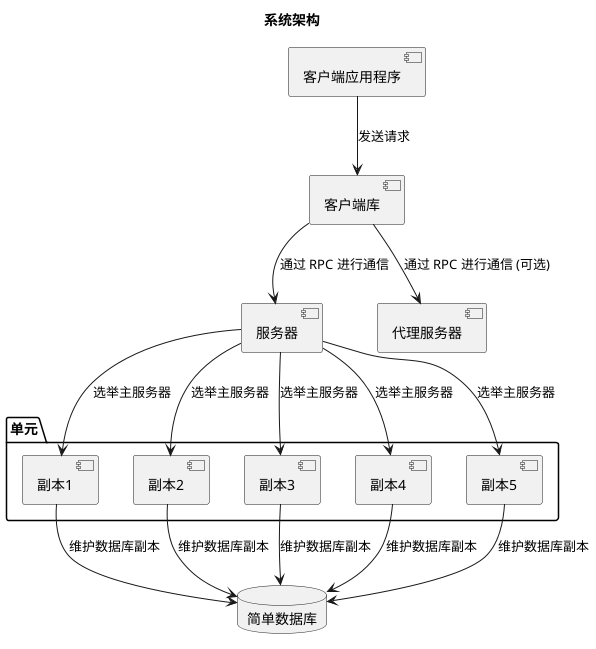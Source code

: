 @startuml
title 系统架构

package "单元" {
  [副本1] as Replica1
  [副本2] as Replica2
  [副本3] as Replica3
  [副本4] as Replica4
  [副本5] as Replica5
}

database "简单数据库" as DB

[客户端库] as ClientLib
[客户端应用程序] as ClientApp
[服务器] as Server
[代理服务器] as ProxyServer

ClientApp --> ClientLib : 发送请求
ClientLib --> Server : 通过 RPC 进行通信
ClientLib --> ProxyServer : 通过 RPC 进行通信 (可选)

Server --> Replica1 : 选举主服务器
Server --> Replica2 : 选举主服务器
Server --> Replica3 : 选举主服务器
Server --> Replica4 : 选举主服务器
Server --> Replica5 : 选举主服务器

Replica1 --> DB : 维护数据库副本
Replica2 --> DB : 维护数据库副本
Replica3 --> DB : 维护数据库副本
Replica4 --> DB : 维护数据库副本
Replica5 --> DB : 维护数据库副本

@enduml
